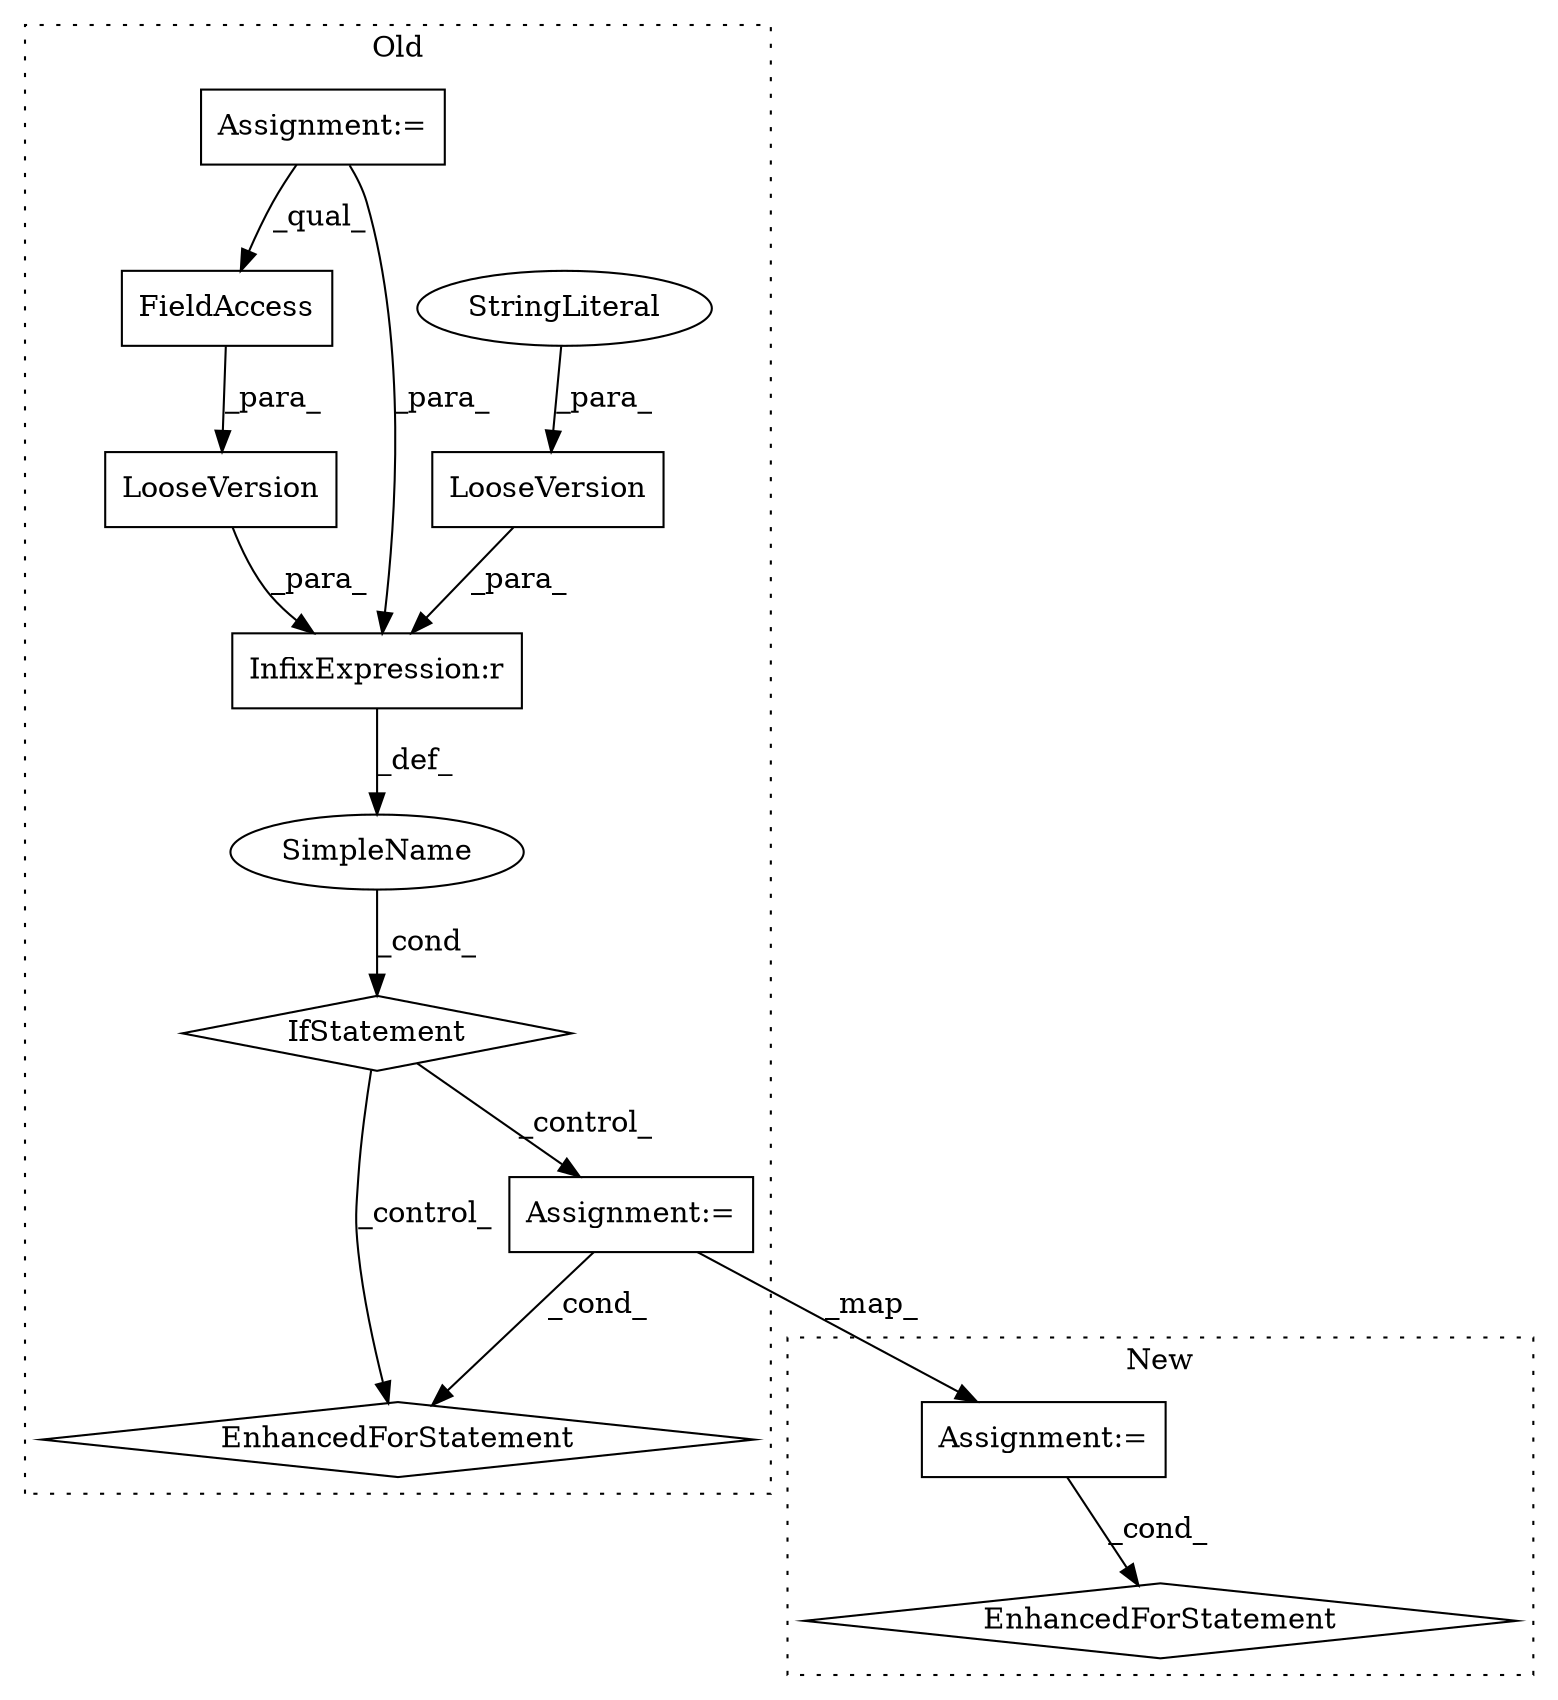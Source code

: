 digraph G {
subgraph cluster0 {
1 [label="LooseVersion" a="32" s="10005,10037" l="13,1" shape="box"];
3 [label="FieldAccess" a="22" s="10018" l="19" shape="box"];
4 [label="IfStatement" a="25" s="10001,10062" l="4,2" shape="diamond"];
5 [label="InfixExpression:r" a="27" s="10038" l="4" shape="box"];
6 [label="LooseVersion" a="32" s="10042,10061" l="13,1" shape="box"];
7 [label="StringLiteral" a="45" s="10055" l="6" shape="ellipse"];
8 [label="EnhancedForStatement" a="70" s="10072,10195" l="57,2" shape="diamond"];
9 [label="SimpleName" a="42" s="" l="" shape="ellipse"];
10 [label="Assignment:=" a="7" s="10072,10195" l="57,2" shape="box"];
12 [label="Assignment:=" a="7" s="9422" l="7" shape="box"];
label = "Old";
style="dotted";
}
subgraph cluster1 {
2 [label="EnhancedForStatement" a="70" s="8617,8736" l="53,2" shape="diamond"];
11 [label="Assignment:=" a="7" s="8617,8736" l="53,2" shape="box"];
label = "New";
style="dotted";
}
1 -> 5 [label="_para_"];
3 -> 1 [label="_para_"];
4 -> 8 [label="_control_"];
4 -> 10 [label="_control_"];
5 -> 9 [label="_def_"];
6 -> 5 [label="_para_"];
7 -> 6 [label="_para_"];
9 -> 4 [label="_cond_"];
10 -> 11 [label="_map_"];
10 -> 8 [label="_cond_"];
11 -> 2 [label="_cond_"];
12 -> 3 [label="_qual_"];
12 -> 5 [label="_para_"];
}